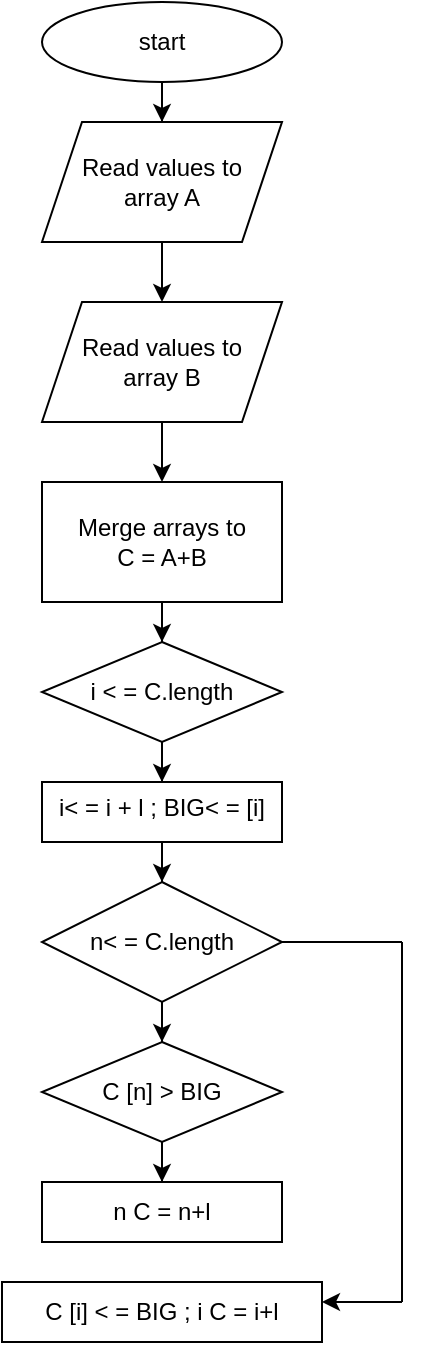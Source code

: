 <mxfile version="21.3.6" type="github">
  <diagram name="Page-1" id="Nq7KZAlULEjeWLZhRNwE">
    <mxGraphModel dx="1363" dy="740" grid="1" gridSize="10" guides="1" tooltips="1" connect="1" arrows="1" fold="1" page="1" pageScale="1" pageWidth="850" pageHeight="1100" math="0" shadow="0">
      <root>
        <mxCell id="0" />
        <mxCell id="1" parent="0" />
        <mxCell id="peh02bBTJSdRwe5Ge1cf-3" value="" style="edgeStyle=orthogonalEdgeStyle;rounded=0;orthogonalLoop=1;jettySize=auto;html=1;" edge="1" parent="1" source="peh02bBTJSdRwe5Ge1cf-1" target="peh02bBTJSdRwe5Ge1cf-2">
          <mxGeometry relative="1" as="geometry" />
        </mxCell>
        <mxCell id="peh02bBTJSdRwe5Ge1cf-1" value="" style="ellipse;whiteSpace=wrap;html=1;" vertex="1" parent="1">
          <mxGeometry x="80" y="40" width="120" height="40" as="geometry" />
        </mxCell>
        <mxCell id="peh02bBTJSdRwe5Ge1cf-5" value="" style="edgeStyle=orthogonalEdgeStyle;rounded=0;orthogonalLoop=1;jettySize=auto;html=1;" edge="1" parent="1" source="peh02bBTJSdRwe5Ge1cf-2" target="peh02bBTJSdRwe5Ge1cf-4">
          <mxGeometry relative="1" as="geometry" />
        </mxCell>
        <mxCell id="peh02bBTJSdRwe5Ge1cf-2" value="" style="shape=parallelogram;perimeter=parallelogramPerimeter;whiteSpace=wrap;html=1;fixedSize=1;" vertex="1" parent="1">
          <mxGeometry x="80" y="100" width="120" height="60" as="geometry" />
        </mxCell>
        <mxCell id="peh02bBTJSdRwe5Ge1cf-7" value="" style="edgeStyle=orthogonalEdgeStyle;rounded=0;orthogonalLoop=1;jettySize=auto;html=1;" edge="1" parent="1" source="peh02bBTJSdRwe5Ge1cf-4" target="peh02bBTJSdRwe5Ge1cf-6">
          <mxGeometry relative="1" as="geometry" />
        </mxCell>
        <mxCell id="peh02bBTJSdRwe5Ge1cf-4" value="" style="shape=parallelogram;perimeter=parallelogramPerimeter;whiteSpace=wrap;html=1;fixedSize=1;" vertex="1" parent="1">
          <mxGeometry x="80" y="190" width="120" height="60" as="geometry" />
        </mxCell>
        <mxCell id="peh02bBTJSdRwe5Ge1cf-9" value="" style="edgeStyle=orthogonalEdgeStyle;rounded=0;orthogonalLoop=1;jettySize=auto;html=1;" edge="1" parent="1" source="peh02bBTJSdRwe5Ge1cf-6" target="peh02bBTJSdRwe5Ge1cf-8">
          <mxGeometry relative="1" as="geometry" />
        </mxCell>
        <mxCell id="peh02bBTJSdRwe5Ge1cf-6" value="" style="whiteSpace=wrap;html=1;" vertex="1" parent="1">
          <mxGeometry x="80" y="280" width="120" height="60" as="geometry" />
        </mxCell>
        <mxCell id="peh02bBTJSdRwe5Ge1cf-16" value="" style="edgeStyle=orthogonalEdgeStyle;rounded=0;orthogonalLoop=1;jettySize=auto;html=1;" edge="1" parent="1" source="peh02bBTJSdRwe5Ge1cf-8" target="peh02bBTJSdRwe5Ge1cf-15">
          <mxGeometry relative="1" as="geometry" />
        </mxCell>
        <mxCell id="peh02bBTJSdRwe5Ge1cf-8" value="" style="rhombus;whiteSpace=wrap;html=1;" vertex="1" parent="1">
          <mxGeometry x="80" y="360" width="120" height="50" as="geometry" />
        </mxCell>
        <mxCell id="peh02bBTJSdRwe5Ge1cf-10" value="start" style="text;html=1;strokeColor=none;fillColor=none;align=center;verticalAlign=middle;whiteSpace=wrap;rounded=0;" vertex="1" parent="1">
          <mxGeometry x="110" y="45" width="60" height="30" as="geometry" />
        </mxCell>
        <mxCell id="peh02bBTJSdRwe5Ge1cf-11" value="Read values to array A" style="text;html=1;strokeColor=none;fillColor=none;align=center;verticalAlign=middle;whiteSpace=wrap;rounded=0;" vertex="1" parent="1">
          <mxGeometry x="90" y="115" width="100" height="30" as="geometry" />
        </mxCell>
        <mxCell id="peh02bBTJSdRwe5Ge1cf-12" value="Read values to array B" style="text;html=1;strokeColor=none;fillColor=none;align=center;verticalAlign=middle;whiteSpace=wrap;rounded=0;" vertex="1" parent="1">
          <mxGeometry x="90" y="205" width="100" height="30" as="geometry" />
        </mxCell>
        <mxCell id="peh02bBTJSdRwe5Ge1cf-13" value="Merge arrays to&lt;br&gt;C = A+B" style="text;html=1;strokeColor=none;fillColor=none;align=center;verticalAlign=middle;whiteSpace=wrap;rounded=0;" vertex="1" parent="1">
          <mxGeometry x="90" y="295" width="100" height="30" as="geometry" />
        </mxCell>
        <mxCell id="peh02bBTJSdRwe5Ge1cf-14" value="i &amp;lt; = C.length" style="text;html=1;strokeColor=none;fillColor=none;align=center;verticalAlign=middle;whiteSpace=wrap;rounded=0;" vertex="1" parent="1">
          <mxGeometry x="80" y="370" width="120" height="30" as="geometry" />
        </mxCell>
        <mxCell id="peh02bBTJSdRwe5Ge1cf-18" value="" style="edgeStyle=orthogonalEdgeStyle;rounded=0;orthogonalLoop=1;jettySize=auto;html=1;" edge="1" parent="1" source="peh02bBTJSdRwe5Ge1cf-15" target="peh02bBTJSdRwe5Ge1cf-17">
          <mxGeometry relative="1" as="geometry" />
        </mxCell>
        <mxCell id="peh02bBTJSdRwe5Ge1cf-15" value="" style="whiteSpace=wrap;html=1;" vertex="1" parent="1">
          <mxGeometry x="80" y="430" width="120" height="30" as="geometry" />
        </mxCell>
        <mxCell id="peh02bBTJSdRwe5Ge1cf-20" value="" style="edgeStyle=orthogonalEdgeStyle;rounded=0;orthogonalLoop=1;jettySize=auto;html=1;" edge="1" parent="1" source="peh02bBTJSdRwe5Ge1cf-17" target="peh02bBTJSdRwe5Ge1cf-19">
          <mxGeometry relative="1" as="geometry" />
        </mxCell>
        <mxCell id="peh02bBTJSdRwe5Ge1cf-17" value="" style="rhombus;whiteSpace=wrap;html=1;" vertex="1" parent="1">
          <mxGeometry x="80" y="480" width="120" height="60" as="geometry" />
        </mxCell>
        <mxCell id="peh02bBTJSdRwe5Ge1cf-22" value="" style="edgeStyle=orthogonalEdgeStyle;rounded=0;orthogonalLoop=1;jettySize=auto;html=1;" edge="1" parent="1" source="peh02bBTJSdRwe5Ge1cf-19" target="peh02bBTJSdRwe5Ge1cf-21">
          <mxGeometry relative="1" as="geometry" />
        </mxCell>
        <mxCell id="peh02bBTJSdRwe5Ge1cf-19" value="" style="rhombus;whiteSpace=wrap;html=1;" vertex="1" parent="1">
          <mxGeometry x="80" y="560" width="120" height="50" as="geometry" />
        </mxCell>
        <mxCell id="peh02bBTJSdRwe5Ge1cf-21" value="" style="whiteSpace=wrap;html=1;" vertex="1" parent="1">
          <mxGeometry x="80" y="630" width="120" height="30" as="geometry" />
        </mxCell>
        <mxCell id="peh02bBTJSdRwe5Ge1cf-23" value="i&amp;lt; = i + l ; BIG&amp;lt; = [i]" style="text;html=1;strokeColor=none;fillColor=none;align=center;verticalAlign=middle;whiteSpace=wrap;rounded=0;" vertex="1" parent="1">
          <mxGeometry x="80" y="430" width="120" height="25" as="geometry" />
        </mxCell>
        <mxCell id="peh02bBTJSdRwe5Ge1cf-26" value="n&amp;lt; = C.length" style="text;html=1;strokeColor=none;fillColor=none;align=center;verticalAlign=middle;whiteSpace=wrap;rounded=0;" vertex="1" parent="1">
          <mxGeometry x="80" y="495" width="120" height="30" as="geometry" />
        </mxCell>
        <mxCell id="peh02bBTJSdRwe5Ge1cf-27" value="C [n] &amp;gt; BIG" style="text;html=1;strokeColor=none;fillColor=none;align=center;verticalAlign=middle;whiteSpace=wrap;rounded=0;" vertex="1" parent="1">
          <mxGeometry x="80" y="570" width="120" height="30" as="geometry" />
        </mxCell>
        <mxCell id="peh02bBTJSdRwe5Ge1cf-28" value="n C = n+l" style="text;html=1;strokeColor=none;fillColor=none;align=center;verticalAlign=middle;whiteSpace=wrap;rounded=0;" vertex="1" parent="1">
          <mxGeometry x="110" y="630" width="60" height="30" as="geometry" />
        </mxCell>
        <mxCell id="peh02bBTJSdRwe5Ge1cf-32" value="" style="rounded=0;whiteSpace=wrap;html=1;" vertex="1" parent="1">
          <mxGeometry x="60" y="680" width="160" height="30" as="geometry" />
        </mxCell>
        <mxCell id="peh02bBTJSdRwe5Ge1cf-33" value="C [i] &amp;lt; = BIG ; i C = i+l" style="text;html=1;strokeColor=none;fillColor=none;align=center;verticalAlign=middle;whiteSpace=wrap;rounded=0;" vertex="1" parent="1">
          <mxGeometry x="60" y="680" width="160" height="30" as="geometry" />
        </mxCell>
        <mxCell id="peh02bBTJSdRwe5Ge1cf-35" value="" style="endArrow=none;html=1;rounded=0;exitX=1;exitY=0.5;exitDx=0;exitDy=0;" edge="1" parent="1" source="peh02bBTJSdRwe5Ge1cf-26">
          <mxGeometry width="50" height="50" relative="1" as="geometry">
            <mxPoint x="400" y="530" as="sourcePoint" />
            <mxPoint x="260" y="510" as="targetPoint" />
          </mxGeometry>
        </mxCell>
        <mxCell id="peh02bBTJSdRwe5Ge1cf-36" value="" style="endArrow=none;html=1;rounded=0;" edge="1" parent="1">
          <mxGeometry width="50" height="50" relative="1" as="geometry">
            <mxPoint x="260" y="510" as="sourcePoint" />
            <mxPoint x="260" y="690" as="targetPoint" />
          </mxGeometry>
        </mxCell>
        <mxCell id="peh02bBTJSdRwe5Ge1cf-37" value="" style="endArrow=classic;html=1;rounded=0;" edge="1" parent="1">
          <mxGeometry width="50" height="50" relative="1" as="geometry">
            <mxPoint x="260" y="690" as="sourcePoint" />
            <mxPoint x="220" y="690" as="targetPoint" />
          </mxGeometry>
        </mxCell>
      </root>
    </mxGraphModel>
  </diagram>
</mxfile>
